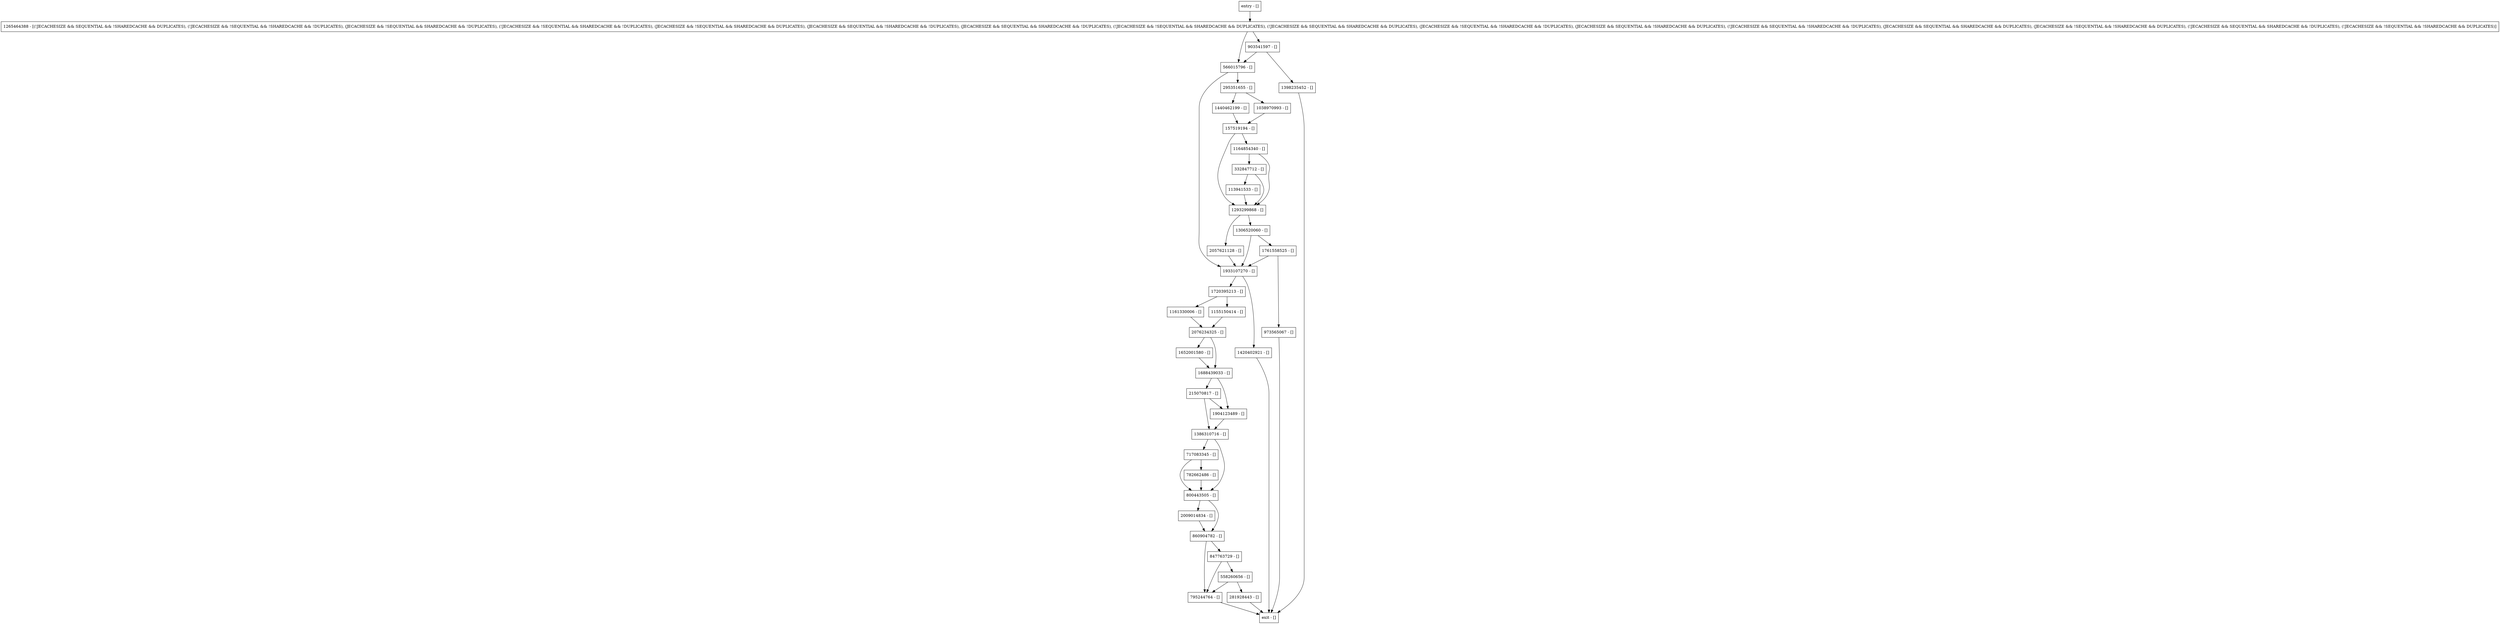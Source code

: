 digraph insertEntry1 {
node [shape=record];
295351655 [label="295351655 - []"];
1265464388 [label="1265464388 - [(!JECACHESIZE && SEQUENTIAL && !SHAREDCACHE && DUPLICATES), (!JECACHESIZE && !SEQUENTIAL && !SHAREDCACHE && !DUPLICATES), (JECACHESIZE && !SEQUENTIAL && SHAREDCACHE && !DUPLICATES), (!JECACHESIZE && !SEQUENTIAL && SHAREDCACHE && !DUPLICATES), (JECACHESIZE && !SEQUENTIAL && SHAREDCACHE && DUPLICATES), (JECACHESIZE && SEQUENTIAL && !SHAREDCACHE && !DUPLICATES), (JECACHESIZE && SEQUENTIAL && SHAREDCACHE && !DUPLICATES), (!JECACHESIZE && !SEQUENTIAL && SHAREDCACHE && DUPLICATES), (!JECACHESIZE && SEQUENTIAL && SHAREDCACHE && DUPLICATES), (JECACHESIZE && !SEQUENTIAL && !SHAREDCACHE && !DUPLICATES), (JECACHESIZE && SEQUENTIAL && !SHAREDCACHE && DUPLICATES), (!JECACHESIZE && SEQUENTIAL && !SHAREDCACHE && !DUPLICATES), (JECACHESIZE && SEQUENTIAL && SHAREDCACHE && DUPLICATES), (JECACHESIZE && !SEQUENTIAL && !SHAREDCACHE && DUPLICATES), (!JECACHESIZE && SEQUENTIAL && SHAREDCACHE && !DUPLICATES), (!JECACHESIZE && !SEQUENTIAL && !SHAREDCACHE && DUPLICATES)]"];
1155150414 [label="1155150414 - []"];
1761558525 [label="1761558525 - []"];
558260656 [label="558260656 - []"];
157519194 [label="157519194 - []"];
1904123489 [label="1904123489 - []"];
782662486 [label="782662486 - []"];
847763729 [label="847763729 - []"];
800443505 [label="800443505 - []"];
1398235452 [label="1398235452 - []"];
1688439033 [label="1688439033 - []"];
566015796 [label="566015796 - []"];
1293299868 [label="1293299868 - []"];
795244764 [label="795244764 - []"];
717083345 [label="717083345 - []"];
1720395213 [label="1720395213 - []"];
1161330006 [label="1161330006 - []"];
860904782 [label="860904782 - []"];
1652001580 [label="1652001580 - []"];
1164854340 [label="1164854340 - []"];
1440462199 [label="1440462199 - []"];
903541597 [label="903541597 - []"];
215070817 [label="215070817 - []"];
973565067 [label="973565067 - []"];
1420402921 [label="1420402921 - []"];
281928443 [label="281928443 - []"];
entry [label="entry - []"];
exit [label="exit - []"];
2009014834 [label="2009014834 - []"];
332847712 [label="332847712 - []"];
2076234325 [label="2076234325 - []"];
1386310716 [label="1386310716 - []"];
113941533 [label="113941533 - []"];
1933107270 [label="1933107270 - []"];
1038970993 [label="1038970993 - []"];
2057621128 [label="2057621128 - []"];
1306520060 [label="1306520060 - []"];
entry;
exit;
295351655 -> 1440462199;
295351655 -> 1038970993;
1265464388 -> 903541597;
1265464388 -> 566015796;
1155150414 -> 2076234325;
1761558525 -> 1933107270;
1761558525 -> 973565067;
558260656 -> 281928443;
558260656 -> 795244764;
157519194 -> 1164854340;
157519194 -> 1293299868;
1904123489 -> 1386310716;
782662486 -> 800443505;
847763729 -> 558260656;
847763729 -> 795244764;
800443505 -> 2009014834;
800443505 -> 860904782;
1398235452 -> exit;
1688439033 -> 1904123489;
1688439033 -> 215070817;
566015796 -> 295351655;
566015796 -> 1933107270;
1293299868 -> 2057621128;
1293299868 -> 1306520060;
795244764 -> exit;
717083345 -> 782662486;
717083345 -> 800443505;
1720395213 -> 1161330006;
1720395213 -> 1155150414;
1161330006 -> 2076234325;
860904782 -> 847763729;
860904782 -> 795244764;
1652001580 -> 1688439033;
1164854340 -> 332847712;
1164854340 -> 1293299868;
1440462199 -> 157519194;
903541597 -> 1398235452;
903541597 -> 566015796;
215070817 -> 1904123489;
215070817 -> 1386310716;
973565067 -> exit;
1420402921 -> exit;
281928443 -> exit;
entry -> 1265464388;
2009014834 -> 860904782;
332847712 -> 113941533;
332847712 -> 1293299868;
2076234325 -> 1652001580;
2076234325 -> 1688439033;
1386310716 -> 800443505;
1386310716 -> 717083345;
113941533 -> 1293299868;
1933107270 -> 1420402921;
1933107270 -> 1720395213;
1038970993 -> 157519194;
2057621128 -> 1933107270;
1306520060 -> 1761558525;
1306520060 -> 1933107270;
}
